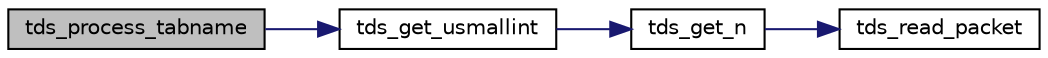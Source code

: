digraph "tds_process_tabname"
{
 // LATEX_PDF_SIZE
  edge [fontname="Helvetica",fontsize="10",labelfontname="Helvetica",labelfontsize="10"];
  node [fontname="Helvetica",fontsize="10",shape=record];
  rankdir="LR";
  Node1 [label="tds_process_tabname",height=0.2,width=0.4,color="black", fillcolor="grey75", style="filled", fontcolor="black",tooltip="Process list of table from network."];
  Node1 -> Node2 [color="midnightblue",fontsize="10",style="solid",fontname="Helvetica"];
  Node2 [label="tds_get_usmallint",height=0.2,width=0.4,color="black", fillcolor="white", style="filled",URL="$a00564.html#gad38aa5b9547817854ccba1fcc7855861",tooltip="Get an int16 from the server."];
  Node2 -> Node3 [color="midnightblue",fontsize="10",style="solid",fontname="Helvetica"];
  Node3 [label="tds_get_n",height=0.2,width=0.4,color="black", fillcolor="white", style="filled",URL="$a00564.html#gae777dd57e8d1bb40349d7d7d8434fddf",tooltip="Get N bytes from the buffer and return them in the already allocated space   given to us."];
  Node3 -> Node4 [color="midnightblue",fontsize="10",style="solid",fontname="Helvetica"];
  Node4 [label="tds_read_packet",height=0.2,width=0.4,color="black", fillcolor="white", style="filled",URL="$a00564.html#ga410619783bdf2bb60b0f27a5578e0e07",tooltip="Read in one 'packet' from the server."];
}
